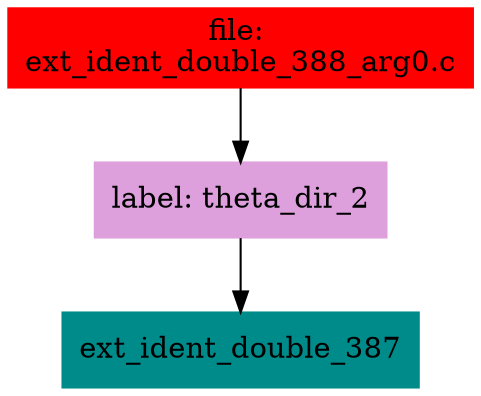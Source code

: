 digraph G {
node [shape=box]

0 [label="file: 
ext_ident_double_388_arg0.c",color=red, style=filled]
1 [label="label: theta_dir_2",color=plum, style=filled]
0 -> 1
2 [label="ext_ident_double_387",color=cyan4, style=filled]
1 -> 2


}

